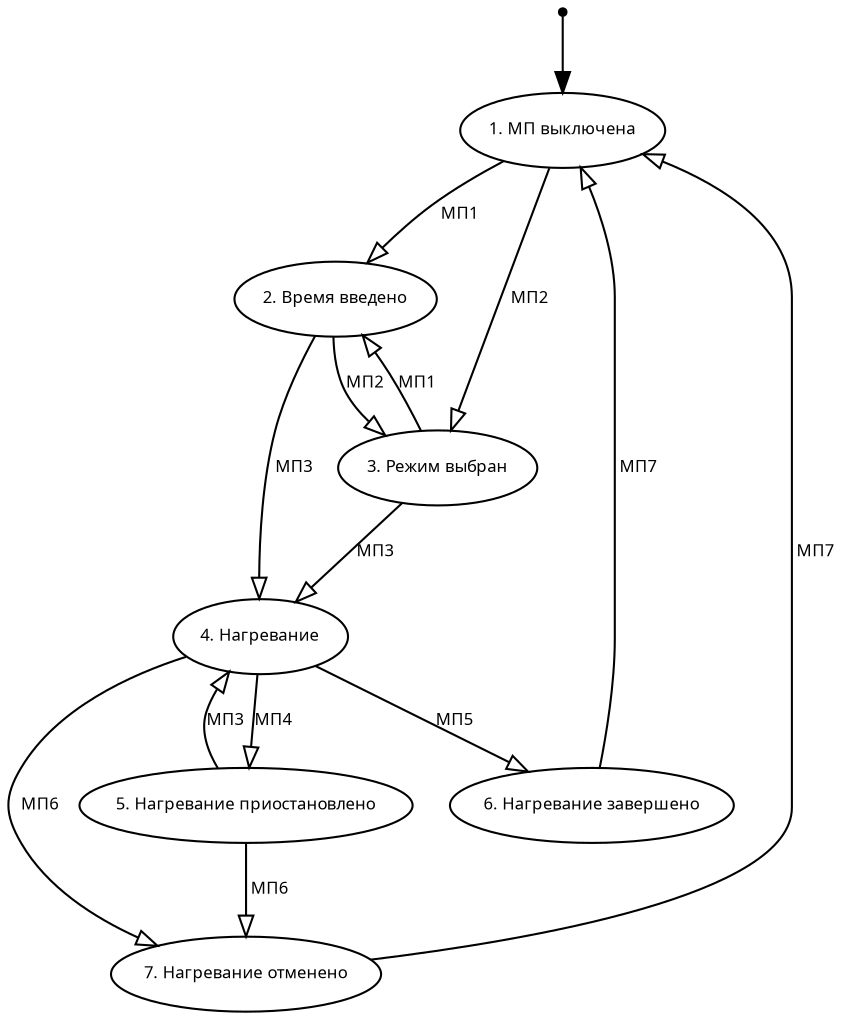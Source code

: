 digraph G {
    fontname = "Tahoma"
    fontsize = 8

    node [
        fontname = "Tahoma"
        fontsize = 8
    ]

    edge [
        fontname = "Tahoma"
        fontsize = 8
    ]

    point [shape = "point"]

    S1 [label = "1. МП выключена"];
    S2 [label = "2. Время введено"];
    S3 [label = "3. Режим выбран"];
    S4 [label = "4. Нагревание"];
    S5 [label = "5. Нагревание приостановлено"];
    S6 [label = "6. Нагревание завершено"];
    S7 [label = "7. Нагревание отменено"]

    point -> S1
    S1 -> S2 [label = "  МП1 ", arrowhead="onormal"];
    S1 -> S3 [label = "МП2 ", arrowhead="onormal"];

    S2 -> S3 [label = "МП2 ", arrowhead="onormal"];
    
    S3 -> S2 [label = "МП1 ", arrowhead="onormal"];

    S2 -> S4 [label = "МП3 ", arrowhead="onormal"];
    S3 -> S4 [label = "МП3 ", arrowhead="onormal"];

    S4 -> S5 [label = "МП4 ", arrowhead="onormal"];
    S4 -> S6 [label = "МП5 ", arrowhead="onormal"];
    S4 -> S7 [label = "МП6", arrowhead="onormal"];

    S5 -> S4 [label = "МП3", arrowhead="onormal"];
    S5 -> S7 [label = " МП6 ", arrowhead="onormal"];

    S6 -> S1 [label = " МП7 ", arrowhead="onormal"];
    S7 -> S1 [label = " МП7 ", arrowhead="onormal"];
}